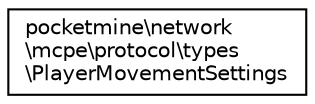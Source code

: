digraph "Graphical Class Hierarchy"
{
 // INTERACTIVE_SVG=YES
 // LATEX_PDF_SIZE
  edge [fontname="Helvetica",fontsize="10",labelfontname="Helvetica",labelfontsize="10"];
  node [fontname="Helvetica",fontsize="10",shape=record];
  rankdir="LR";
  Node0 [label="pocketmine\\network\l\\mcpe\\protocol\\types\l\\PlayerMovementSettings",height=0.2,width=0.4,color="black", fillcolor="white", style="filled",URL="$d1/df0/classpocketmine_1_1network_1_1mcpe_1_1protocol_1_1types_1_1_player_movement_settings.html",tooltip=" "];
}

